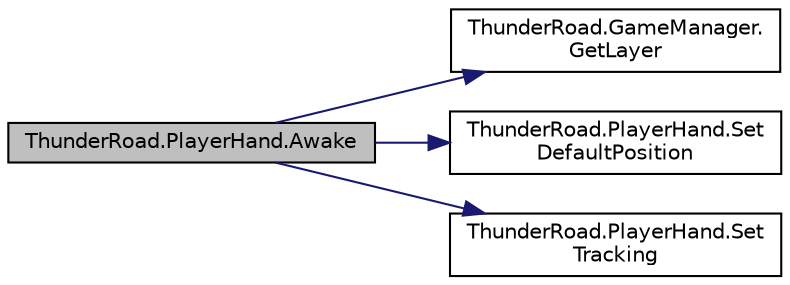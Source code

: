 digraph "ThunderRoad.PlayerHand.Awake"
{
 // LATEX_PDF_SIZE
  edge [fontname="Helvetica",fontsize="10",labelfontname="Helvetica",labelfontsize="10"];
  node [fontname="Helvetica",fontsize="10",shape=record];
  rankdir="LR";
  Node1 [label="ThunderRoad.PlayerHand.Awake",height=0.2,width=0.4,color="black", fillcolor="grey75", style="filled", fontcolor="black",tooltip="Awakes this instance."];
  Node1 -> Node2 [color="midnightblue",fontsize="10",style="solid",fontname="Helvetica"];
  Node2 [label="ThunderRoad.GameManager.\lGetLayer",height=0.2,width=0.4,color="black", fillcolor="white", style="filled",URL="$class_thunder_road_1_1_game_manager.html#a4b7e3521ff92f30374062207b6e30352",tooltip="Gets the layer."];
  Node1 -> Node3 [color="midnightblue",fontsize="10",style="solid",fontname="Helvetica"];
  Node3 [label="ThunderRoad.PlayerHand.Set\lDefaultPosition",height=0.2,width=0.4,color="black", fillcolor="white", style="filled",URL="$class_thunder_road_1_1_player_hand.html#a1cb0e4ffe47b30cc8f137d7616bc6668",tooltip="Sets the default position."];
  Node1 -> Node4 [color="midnightblue",fontsize="10",style="solid",fontname="Helvetica"];
  Node4 [label="ThunderRoad.PlayerHand.Set\lTracking",height=0.2,width=0.4,color="black", fillcolor="white", style="filled",URL="$class_thunder_road_1_1_player_hand.html#aacc3e3395ca7e20daa92858082947d42",tooltip="Sets the tracking."];
}
